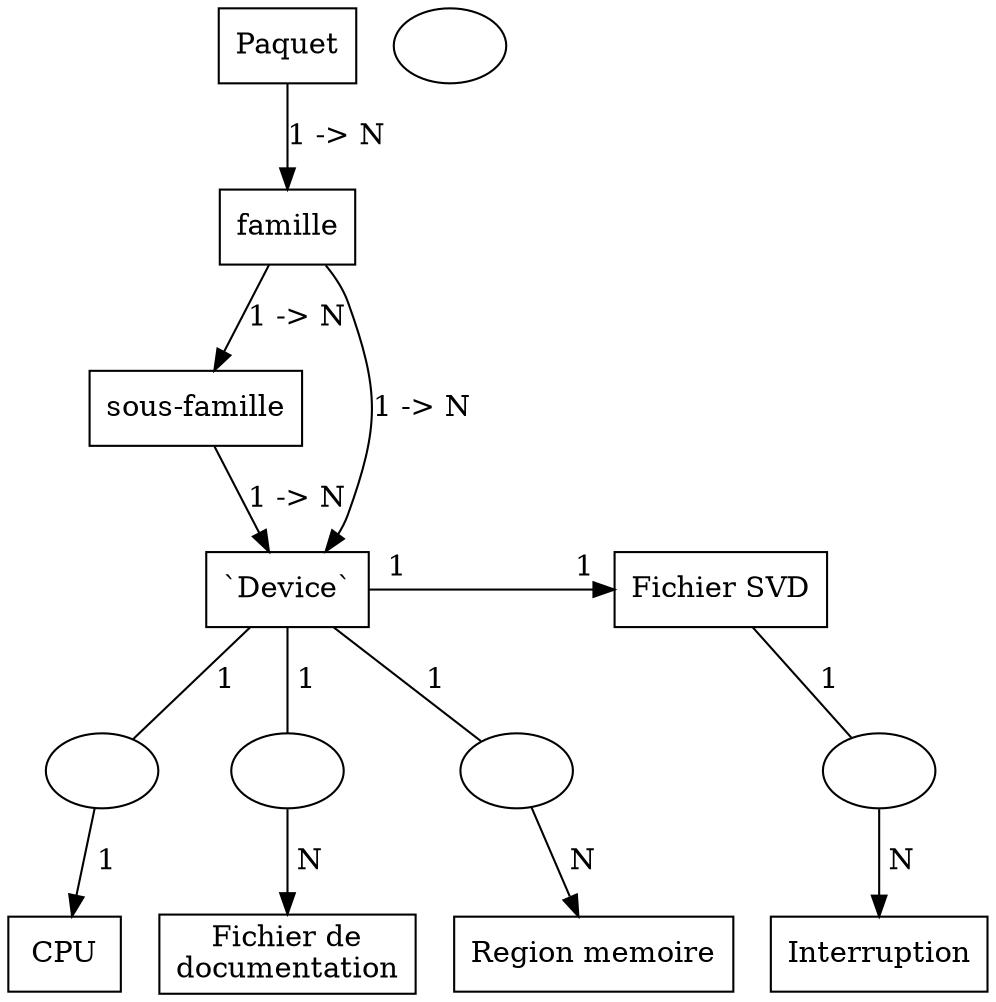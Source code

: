 digraph Plan {

graph [dpi = 100];

	package [label = "Paquet", shape = box;]
	family [label = "famille",shape = box;]
	subfamily [label = "sous-famille",shape = box;]
	device [label = "`Device`",shape = box;]
	documentation [label = "Fichier de\ndocumentation",shape = box;]

	dev_cpu [label = ""]
	dev_svd [label = ""]
	dev_doc [label = ""]
	dev_mem [label = ""]
	svd_interrupt [label = ""]

	cpu [label = "CPU",shape = box;]
	memory [label = "Region memoire",shape = box;]
	interrupt [label = "Interruption",shape = box;]
	svd [label = "Fichier SVD",shape = box;]

	package -> family [label = "1 -> N"]
	family -> subfamily [label = "1 -> N"]
	subfamily -> device [label = "1 -> N"]
	family -> device [label = "1 -> N"]

	device -> dev_cpu [label = " 1", dir = none]
	dev_cpu -> cpu [label = " 1"]

	device -> dev_mem [label = " 1", dir = none]
	dev_mem -> memory [label = " N"]

	// Hardcoded spaces for horizontal edge
	device -> svd [label = "1                  1"]

	device -> dev_doc [label = " 1", dir = none]
	dev_doc -> documentation [label = " N"]

	svd -> svd_interrupt [label = " 1", dir = none, weight = 0]
	svd_interrupt -> interrupt [label = " N"]

	{rank = same; device; svd}
}
